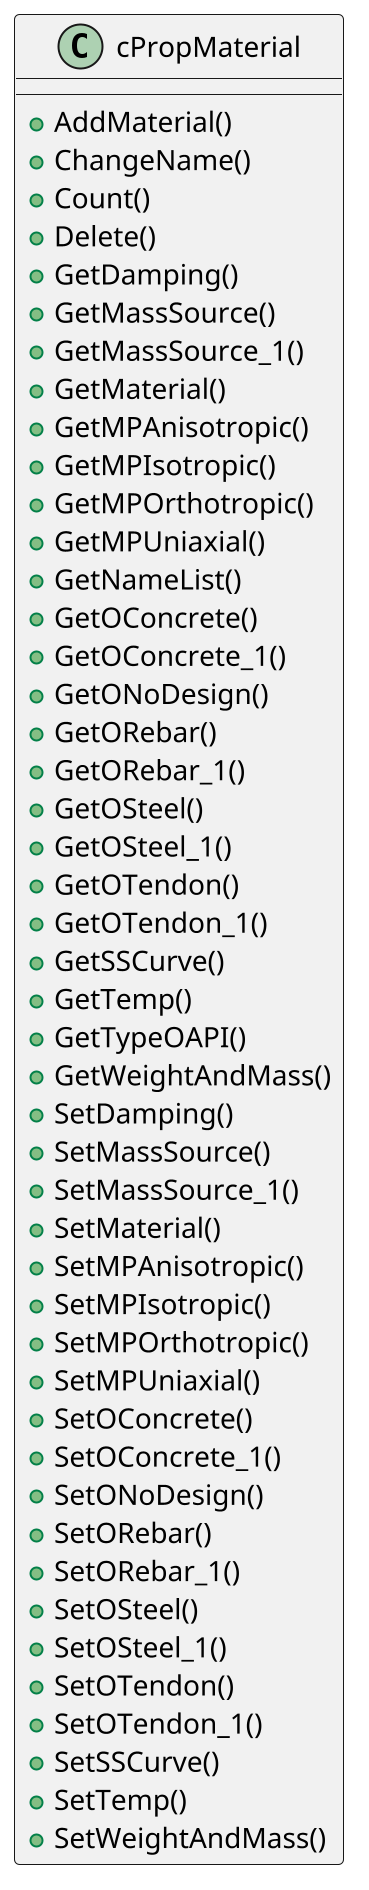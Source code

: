 @startuml
scale 2

class cPropMaterial {
	+AddMaterial()
	+ChangeName()
	+Count()
	+Delete()
	+GetDamping()
	+GetMassSource()
	+GetMassSource_1()
	+GetMaterial()
	+GetMPAnisotropic()
	+GetMPIsotropic()
	+GetMPOrthotropic()
	+GetMPUniaxial()
	+GetNameList()
	+GetOConcrete()
	+GetOConcrete_1()
	+GetONoDesign()
	+GetORebar()
	+GetORebar_1()
	+GetOSteel()
	+GetOSteel_1()
	+GetOTendon()
	+GetOTendon_1()
	+GetSSCurve()
	+GetTemp()
	+GetTypeOAPI()
	+GetWeightAndMass()
	+SetDamping()
	+SetMassSource()
	+SetMassSource_1()
	+SetMaterial()
	+SetMPAnisotropic()
	+SetMPIsotropic()
	+SetMPOrthotropic()
	+SetMPUniaxial()
	+SetOConcrete()
	+SetOConcrete_1()
	+SetONoDesign()
	+SetORebar()
	+SetORebar_1()
	+SetOSteel()
	+SetOSteel_1()
	+SetOTendon()
	+SetOTendon_1()
	+SetSSCurve()
	+SetTemp()
	+SetWeightAndMass()
}

@enduml